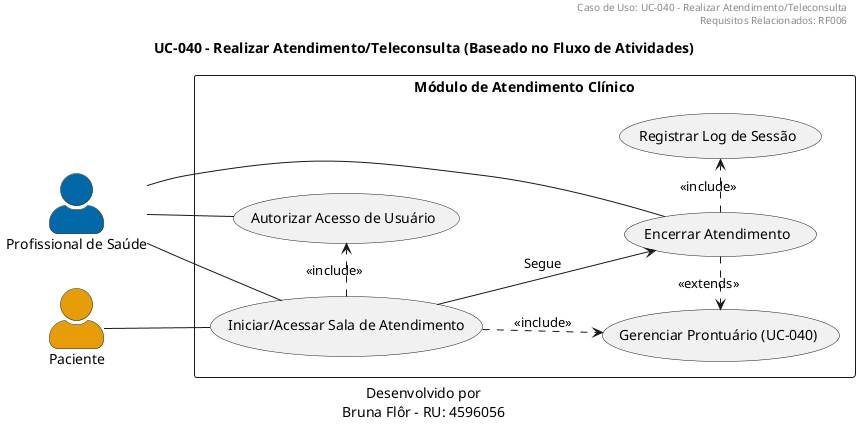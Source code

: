 @startuml

header
Caso de Uso: UC-040 - Realizar Atendimento/Teleconsulta
Requisitos Relacionados: RF006
end header

caption
Desenvolvido por
Bruna Flôr - RU: 4596056
end caption

title UC-040 - Realizar Atendimento/Teleconsulta (Baseado no Fluxo de Atividades)

left to right direction
skinparam actorStyle awesome

actor #E69D07 Paciente as Pac
actor #0368A7 "Profissional de Saúde" as Prof

rectangle "Módulo de Atendimento Clínico" {

    usecase "Iniciar/Acessar Sala de Atendimento" as UC_Acessar
    usecase "Encerrar Atendimento" as UC_Encerrar
    usecase "Autorizar Acesso de Usuário" as UC_Acesso
    usecase "Registrar Log de Sessão" as UC_Log
    usecase "Gerenciar Prontuário (UC-040)" as UC_Pront
}

Pac -- UC_Acessar

Prof -- UC_Acessar
Prof -- UC_Encerrar
Prof -- UC_Acesso


UC_Acessar --> UC_Encerrar : Segue

UC_Acessar .> UC_Acesso : <<include>>

UC_Acessar .> UC_Pront : <<include>>

UC_Encerrar .> UC_Log : <<include>>

UC_Encerrar .> UC_Pront : <<extends>>
@enduml